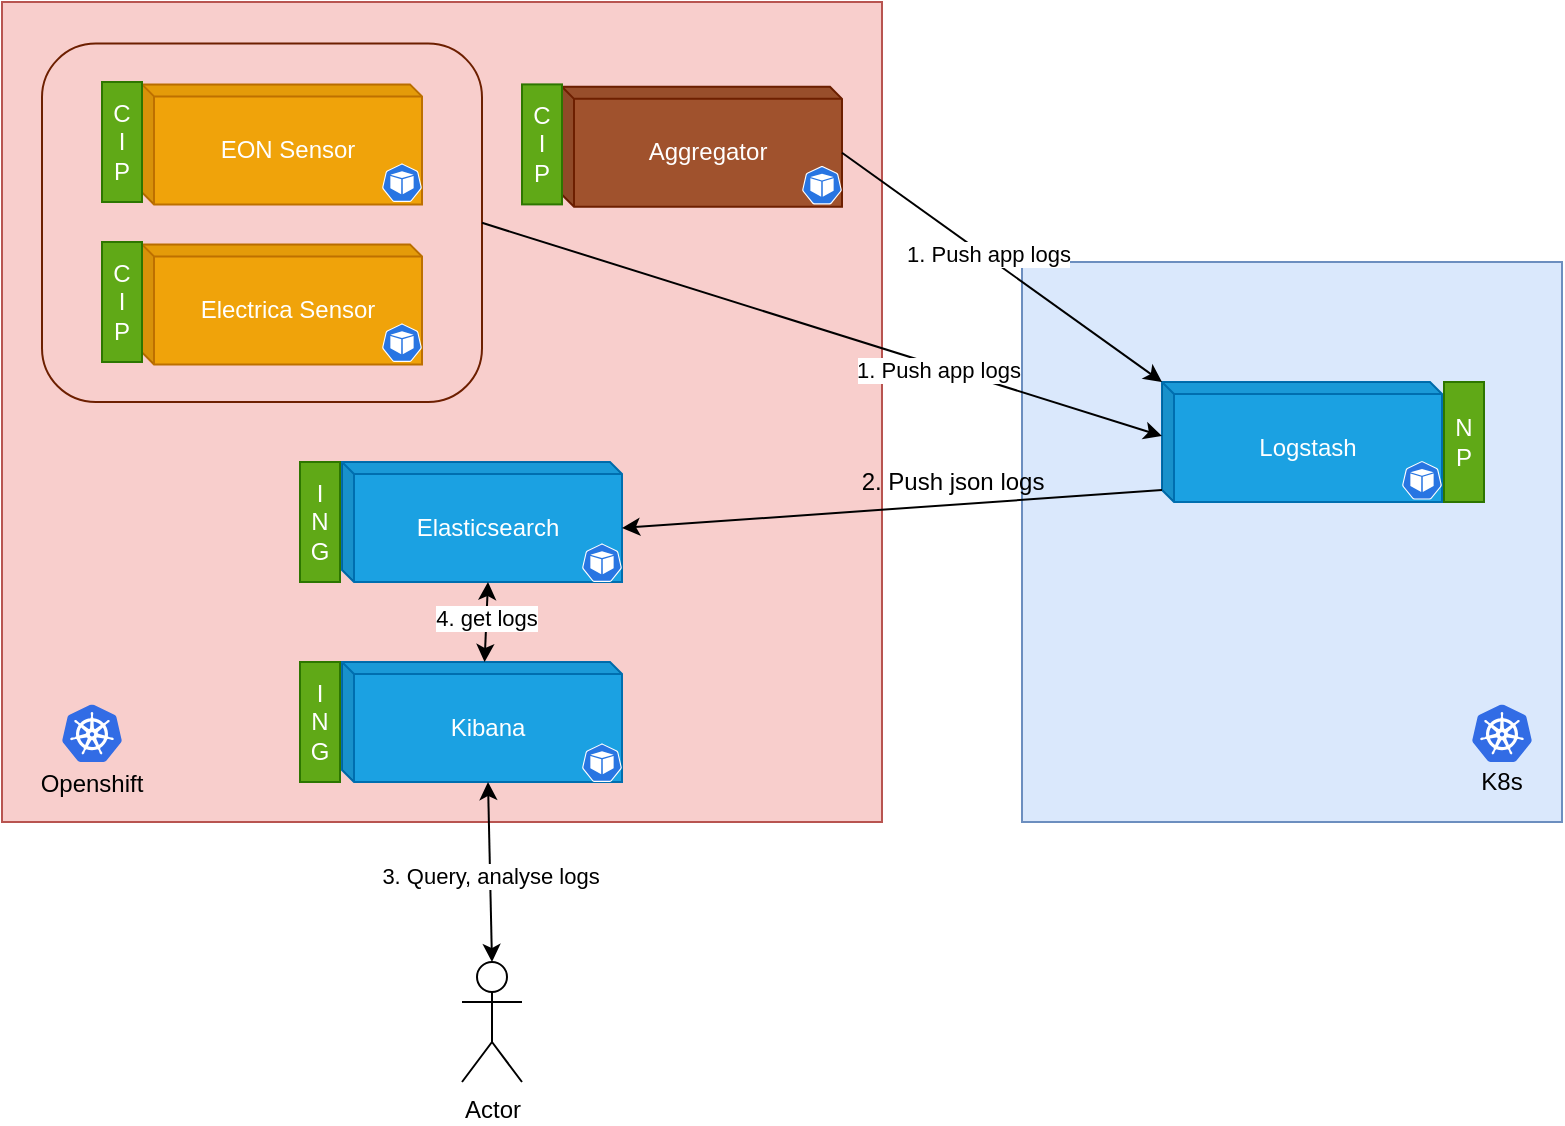 <mxfile version="12.9.13" type="device"><diagram id="4qWLdWcyjnH95fnwj2ws" name="Page-1"><mxGraphModel dx="1186" dy="1812" grid="1" gridSize="10" guides="1" tooltips="1" connect="1" arrows="1" fold="1" page="1" pageScale="1" pageWidth="827" pageHeight="1169" math="0" shadow="0"><root><mxCell id="0"/><mxCell id="1" parent="0"/><mxCell id="uBeWYR__4V_zP4cvXffq-1" value="" style="rounded=0;whiteSpace=wrap;html=1;fillColor=#f8cecc;strokeColor=#b85450;" vertex="1" parent="1"><mxGeometry x="40" y="-10" width="440" height="410" as="geometry"/></mxCell><mxCell id="uBeWYR__4V_zP4cvXffq-31" value="" style="rounded=1;whiteSpace=wrap;html=1;fillColor=none;strokeColor=#6D1F00;fontColor=#ffffff;" vertex="1" parent="1"><mxGeometry x="60" y="10.8" width="220" height="179.2" as="geometry"/></mxCell><mxCell id="uBeWYR__4V_zP4cvXffq-2" value="" style="rounded=0;whiteSpace=wrap;html=1;fillColor=#dae8fc;strokeColor=#6c8ebf;" vertex="1" parent="1"><mxGeometry x="550" y="120" width="270" height="280" as="geometry"/></mxCell><mxCell id="uBeWYR__4V_zP4cvXffq-4" value="Openshift" style="text;html=1;strokeColor=none;fillColor=none;align=center;verticalAlign=middle;whiteSpace=wrap;rounded=0;" vertex="1" parent="1"><mxGeometry x="65" y="371.2" width="40" height="20" as="geometry"/></mxCell><mxCell id="uBeWYR__4V_zP4cvXffq-5" value="K8s" style="text;html=1;strokeColor=none;fillColor=none;align=center;verticalAlign=middle;whiteSpace=wrap;rounded=0;" vertex="1" parent="1"><mxGeometry x="770" y="370" width="40" height="20" as="geometry"/></mxCell><mxCell id="uBeWYR__4V_zP4cvXffq-9" value="" style="aspect=fixed;html=1;points=[];align=center;image;fontSize=12;image=img/lib/mscae/Kubernetes.svg;" vertex="1" parent="1"><mxGeometry x="775" y="341.2" width="30" height="28.8" as="geometry"/></mxCell><mxCell id="uBeWYR__4V_zP4cvXffq-10" value="" style="aspect=fixed;html=1;points=[];align=center;image;fontSize=12;image=img/lib/mscae/Kubernetes.svg;" vertex="1" parent="1"><mxGeometry x="70" y="341.2" width="30" height="28.8" as="geometry"/></mxCell><mxCell id="uBeWYR__4V_zP4cvXffq-13" value="Logstash" style="shape=cube;whiteSpace=wrap;html=1;boundedLbl=1;backgroundOutline=1;darkOpacity=0.05;darkOpacity2=0.1;size=6;fillColor=#1ba1e2;strokeColor=#006EAF;fontColor=#ffffff;" vertex="1" parent="1"><mxGeometry x="620" y="180" width="140" height="60" as="geometry"/></mxCell><mxCell id="uBeWYR__4V_zP4cvXffq-15" value="" style="html=1;dashed=0;whitespace=wrap;fillColor=#2875E2;strokeColor=#ffffff;points=[[0.005,0.63,0],[0.1,0.2,0],[0.9,0.2,0],[0.5,0,0],[0.995,0.63,0],[0.72,0.99,0],[0.5,1,0],[0.28,0.99,0]];shape=mxgraph.kubernetes.icon;prIcon=pod" vertex="1" parent="1"><mxGeometry x="740" y="219.6" width="20" height="19.2" as="geometry"/></mxCell><mxCell id="uBeWYR__4V_zP4cvXffq-16" value="N&lt;br&gt;P" style="rounded=0;whiteSpace=wrap;html=1;fillColor=#60a917;strokeColor=#2D7600;fontColor=#ffffff;" vertex="1" parent="1"><mxGeometry x="761" y="180" width="20" height="60" as="geometry"/></mxCell><mxCell id="uBeWYR__4V_zP4cvXffq-17" value="Actor" style="shape=umlActor;verticalLabelPosition=bottom;labelBackgroundColor=#ffffff;verticalAlign=top;html=1;outlineConnect=0;" vertex="1" parent="1"><mxGeometry x="270" y="470" width="30" height="60" as="geometry"/></mxCell><mxCell id="uBeWYR__4V_zP4cvXffq-20" value="" style="group" vertex="1" connectable="0" parent="1"><mxGeometry x="210" y="220" width="140" height="60" as="geometry"/></mxCell><mxCell id="uBeWYR__4V_zP4cvXffq-11" value="Elasticsearch" style="shape=cube;whiteSpace=wrap;html=1;boundedLbl=1;backgroundOutline=1;darkOpacity=0.05;darkOpacity2=0.1;size=6;fillColor=#1ba1e2;strokeColor=#006EAF;fontColor=#ffffff;" vertex="1" parent="uBeWYR__4V_zP4cvXffq-20"><mxGeometry width="140" height="60" as="geometry"/></mxCell><mxCell id="uBeWYR__4V_zP4cvXffq-8" value="" style="html=1;dashed=0;whitespace=wrap;fillColor=#2875E2;strokeColor=#ffffff;points=[[0.005,0.63,0],[0.1,0.2,0],[0.9,0.2,0],[0.5,0,0],[0.995,0.63,0],[0.72,0.99,0],[0.5,1,0],[0.28,0.99,0]];shape=mxgraph.kubernetes.icon;prIcon=pod" vertex="1" parent="uBeWYR__4V_zP4cvXffq-20"><mxGeometry x="120" y="40.8" width="20" height="19.2" as="geometry"/></mxCell><mxCell id="uBeWYR__4V_zP4cvXffq-21" value="" style="group" vertex="1" connectable="0" parent="1"><mxGeometry x="210" y="320" width="140" height="60.0" as="geometry"/></mxCell><mxCell id="uBeWYR__4V_zP4cvXffq-12" value="Kibana" style="shape=cube;whiteSpace=wrap;html=1;boundedLbl=1;backgroundOutline=1;darkOpacity=0.05;darkOpacity2=0.1;size=6;fillColor=#1ba1e2;strokeColor=#006EAF;fontColor=#ffffff;" vertex="1" parent="uBeWYR__4V_zP4cvXffq-21"><mxGeometry width="140" height="60" as="geometry"/></mxCell><mxCell id="uBeWYR__4V_zP4cvXffq-14" value="" style="html=1;dashed=0;whitespace=wrap;fillColor=#2875E2;strokeColor=#ffffff;points=[[0.005,0.63,0],[0.1,0.2,0],[0.9,0.2,0],[0.5,0,0],[0.995,0.63,0],[0.72,0.99,0],[0.5,1,0],[0.28,0.99,0]];shape=mxgraph.kubernetes.icon;prIcon=pod" vertex="1" parent="uBeWYR__4V_zP4cvXffq-21"><mxGeometry x="120" y="40.8" width="20" height="19.2" as="geometry"/></mxCell><mxCell id="uBeWYR__4V_zP4cvXffq-24" value="I&lt;br&gt;N&lt;br&gt;G" style="rounded=0;whiteSpace=wrap;html=1;fillColor=#60a917;strokeColor=#2D7600;fontColor=#ffffff;" vertex="1" parent="1"><mxGeometry x="189" y="320" width="20" height="60" as="geometry"/></mxCell><mxCell id="uBeWYR__4V_zP4cvXffq-25" value="Electrica Sensor" style="shape=cube;whiteSpace=wrap;html=1;boundedLbl=1;backgroundOutline=1;darkOpacity=0.05;darkOpacity2=0.1;size=6;fillColor=#f0a30a;strokeColor=#BD7000;fontColor=#ffffff;" vertex="1" parent="1"><mxGeometry x="110" y="111.2" width="140" height="60" as="geometry"/></mxCell><mxCell id="uBeWYR__4V_zP4cvXffq-26" value="" style="html=1;dashed=0;whitespace=wrap;fillColor=#2875E2;strokeColor=#ffffff;points=[[0.005,0.63,0],[0.1,0.2,0],[0.9,0.2,0],[0.5,0,0],[0.995,0.63,0],[0.72,0.99,0],[0.5,1,0],[0.28,0.99,0]];shape=mxgraph.kubernetes.icon;prIcon=pod" vertex="1" parent="1"><mxGeometry x="230" y="150.8" width="20" height="19.2" as="geometry"/></mxCell><mxCell id="uBeWYR__4V_zP4cvXffq-27" value="C&lt;br&gt;I&lt;br&gt;P" style="rounded=0;whiteSpace=wrap;html=1;fillColor=#60a917;strokeColor=#2D7600;fontColor=#ffffff;" vertex="1" parent="1"><mxGeometry x="90" y="110.0" width="20" height="60" as="geometry"/></mxCell><mxCell id="uBeWYR__4V_zP4cvXffq-28" value="EON Sensor" style="shape=cube;whiteSpace=wrap;html=1;boundedLbl=1;backgroundOutline=1;darkOpacity=0.05;darkOpacity2=0.1;size=6;fillColor=#f0a30a;strokeColor=#BD7000;fontColor=#ffffff;" vertex="1" parent="1"><mxGeometry x="110" y="31.2" width="140" height="60" as="geometry"/></mxCell><mxCell id="uBeWYR__4V_zP4cvXffq-29" value="" style="html=1;dashed=0;whitespace=wrap;fillColor=#2875E2;strokeColor=#ffffff;points=[[0.005,0.63,0],[0.1,0.2,0],[0.9,0.2,0],[0.5,0,0],[0.995,0.63,0],[0.72,0.99,0],[0.5,1,0],[0.28,0.99,0]];shape=mxgraph.kubernetes.icon;prIcon=pod" vertex="1" parent="1"><mxGeometry x="230" y="70.8" width="20" height="19.2" as="geometry"/></mxCell><mxCell id="uBeWYR__4V_zP4cvXffq-30" value="C&lt;br&gt;I&lt;br&gt;P" style="rounded=0;whiteSpace=wrap;html=1;fillColor=#60a917;strokeColor=#2D7600;fontColor=#ffffff;" vertex="1" parent="1"><mxGeometry x="90" y="30.0" width="20" height="60" as="geometry"/></mxCell><mxCell id="uBeWYR__4V_zP4cvXffq-32" value="Aggregator" style="shape=cube;whiteSpace=wrap;html=1;boundedLbl=1;backgroundOutline=1;darkOpacity=0.05;darkOpacity2=0.1;size=6;fillColor=#a0522d;strokeColor=#6D1F00;fontColor=#ffffff;" vertex="1" parent="1"><mxGeometry x="320" y="32.4" width="140" height="60" as="geometry"/></mxCell><mxCell id="uBeWYR__4V_zP4cvXffq-33" value="" style="html=1;dashed=0;whitespace=wrap;fillColor=#2875E2;strokeColor=#ffffff;points=[[0.005,0.63,0],[0.1,0.2,0],[0.9,0.2,0],[0.5,0,0],[0.995,0.63,0],[0.72,0.99,0],[0.5,1,0],[0.28,0.99,0]];shape=mxgraph.kubernetes.icon;prIcon=pod" vertex="1" parent="1"><mxGeometry x="440" y="72.0" width="20" height="19.2" as="geometry"/></mxCell><mxCell id="uBeWYR__4V_zP4cvXffq-34" value="C&lt;br&gt;I&lt;br&gt;P" style="rounded=0;whiteSpace=wrap;html=1;fillColor=#60a917;strokeColor=#2D7600;fontColor=#ffffff;" vertex="1" parent="1"><mxGeometry x="300" y="31.2" width="20" height="60" as="geometry"/></mxCell><mxCell id="uBeWYR__4V_zP4cvXffq-35" value="" style="endArrow=classic;html=1;entryX=0;entryY=0;entryDx=0;entryDy=0;exitX=0;exitY=0;exitDx=140;exitDy=33;exitPerimeter=0;entryPerimeter=0;" edge="1" parent="1" source="uBeWYR__4V_zP4cvXffq-32" target="uBeWYR__4V_zP4cvXffq-13"><mxGeometry width="50" height="50" relative="1" as="geometry"><mxPoint x="440" y="280" as="sourcePoint"/><mxPoint x="490" y="230" as="targetPoint"/></mxGeometry></mxCell><mxCell id="uBeWYR__4V_zP4cvXffq-37" value="1. Push app logs" style="edgeLabel;html=1;align=center;verticalAlign=middle;resizable=0;points=[];" vertex="1" connectable="0" parent="uBeWYR__4V_zP4cvXffq-35"><mxGeometry x="-0.101" y="2" relative="1" as="geometry"><mxPoint as="offset"/></mxGeometry></mxCell><mxCell id="uBeWYR__4V_zP4cvXffq-36" value="" style="endArrow=classic;html=1;entryX=0;entryY=0;entryDx=0;entryDy=27;exitX=1;exitY=0.5;exitDx=0;exitDy=0;entryPerimeter=0;" edge="1" parent="1" source="uBeWYR__4V_zP4cvXffq-31" target="uBeWYR__4V_zP4cvXffq-13"><mxGeometry width="50" height="50" relative="1" as="geometry"><mxPoint x="440" y="280" as="sourcePoint"/><mxPoint x="490" y="230" as="targetPoint"/></mxGeometry></mxCell><mxCell id="uBeWYR__4V_zP4cvXffq-38" value="1. Push app logs" style="edgeLabel;html=1;align=center;verticalAlign=middle;resizable=0;points=[];" vertex="1" connectable="0" parent="uBeWYR__4V_zP4cvXffq-36"><mxGeometry x="0.341" y="-2" relative="1" as="geometry"><mxPoint as="offset"/></mxGeometry></mxCell><mxCell id="uBeWYR__4V_zP4cvXffq-39" value="" style="endArrow=classic;html=1;exitX=0;exitY=0;exitDx=0;exitDy=54;exitPerimeter=0;entryX=0;entryY=0;entryDx=140;entryDy=33;entryPerimeter=0;" edge="1" parent="1" source="uBeWYR__4V_zP4cvXffq-13" target="uBeWYR__4V_zP4cvXffq-11"><mxGeometry width="50" height="50" relative="1" as="geometry"><mxPoint x="430" y="280" as="sourcePoint"/><mxPoint x="370" y="253" as="targetPoint"/></mxGeometry></mxCell><mxCell id="uBeWYR__4V_zP4cvXffq-40" value="2. Push json logs" style="text;html=1;align=center;verticalAlign=middle;resizable=0;points=[];autosize=1;" vertex="1" parent="1"><mxGeometry x="460" y="220" width="110" height="20" as="geometry"/></mxCell><mxCell id="uBeWYR__4V_zP4cvXffq-42" value="" style="endArrow=classic;startArrow=classic;html=1;entryX=0;entryY=0;entryDx=73;entryDy=60;entryPerimeter=0;exitX=0.5;exitY=0;exitDx=0;exitDy=0;exitPerimeter=0;" edge="1" parent="1" source="uBeWYR__4V_zP4cvXffq-17" target="uBeWYR__4V_zP4cvXffq-12"><mxGeometry width="50" height="50" relative="1" as="geometry"><mxPoint x="280" y="460" as="sourcePoint"/><mxPoint x="330" y="410" as="targetPoint"/></mxGeometry></mxCell><mxCell id="uBeWYR__4V_zP4cvXffq-43" value="3. Query, analyse logs" style="edgeLabel;html=1;align=center;verticalAlign=middle;resizable=0;points=[];" vertex="1" connectable="0" parent="uBeWYR__4V_zP4cvXffq-42"><mxGeometry x="-0.044" relative="1" as="geometry"><mxPoint as="offset"/></mxGeometry></mxCell><mxCell id="uBeWYR__4V_zP4cvXffq-44" value="" style="endArrow=classic;startArrow=classic;html=1;entryX=0;entryY=0;entryDx=73;entryDy=60;entryPerimeter=0;" edge="1" parent="1" source="uBeWYR__4V_zP4cvXffq-12" target="uBeWYR__4V_zP4cvXffq-11"><mxGeometry width="50" height="50" relative="1" as="geometry"><mxPoint x="430" y="370" as="sourcePoint"/><mxPoint x="480" y="320" as="targetPoint"/></mxGeometry></mxCell><mxCell id="uBeWYR__4V_zP4cvXffq-45" value="4. get logs" style="edgeLabel;html=1;align=center;verticalAlign=middle;resizable=0;points=[];" vertex="1" connectable="0" parent="uBeWYR__4V_zP4cvXffq-44"><mxGeometry x="0.132" relative="1" as="geometry"><mxPoint as="offset"/></mxGeometry></mxCell><mxCell id="uBeWYR__4V_zP4cvXffq-48" value="I&lt;br&gt;N&lt;br&gt;G" style="rounded=0;whiteSpace=wrap;html=1;fillColor=#60a917;strokeColor=#2D7600;fontColor=#ffffff;" vertex="1" parent="1"><mxGeometry x="189" y="220" width="20" height="60" as="geometry"/></mxCell></root></mxGraphModel></diagram></mxfile>